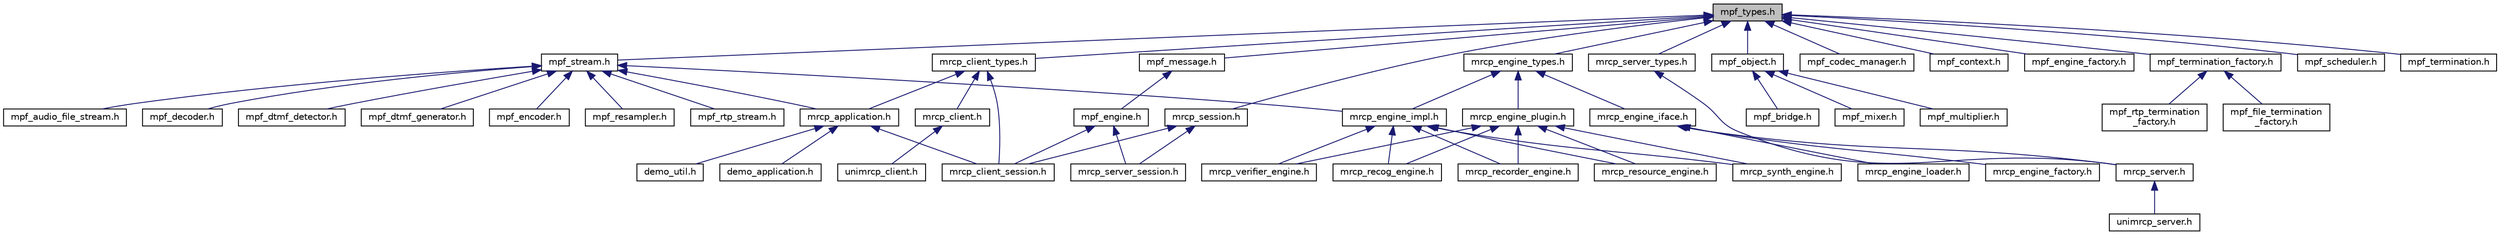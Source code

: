 digraph "mpf_types.h"
{
  edge [fontname="Helvetica",fontsize="10",labelfontname="Helvetica",labelfontsize="10"];
  node [fontname="Helvetica",fontsize="10",shape=record];
  Node9 [label="mpf_types.h",height=0.2,width=0.4,color="black", fillcolor="grey75", style="filled", fontcolor="black"];
  Node9 -> Node10 [dir="back",color="midnightblue",fontsize="10",style="solid",fontname="Helvetica"];
  Node10 [label="mpf_stream.h",height=0.2,width=0.4,color="black", fillcolor="white", style="filled",URL="$mpf__stream_8h.html",tooltip="MPF Bidirectional Stream. "];
  Node10 -> Node11 [dir="back",color="midnightblue",fontsize="10",style="solid",fontname="Helvetica"];
  Node11 [label="mpf_audio_file_stream.h",height=0.2,width=0.4,color="black", fillcolor="white", style="filled",URL="$mpf__audio__file__stream_8h.html",tooltip="MPF Audio FIle Stream. "];
  Node10 -> Node12 [dir="back",color="midnightblue",fontsize="10",style="solid",fontname="Helvetica"];
  Node12 [label="mpf_decoder.h",height=0.2,width=0.4,color="black", fillcolor="white", style="filled",URL="$mpf__decoder_8h.html",tooltip="MPF Stream Decoder. "];
  Node10 -> Node13 [dir="back",color="midnightblue",fontsize="10",style="solid",fontname="Helvetica"];
  Node13 [label="mpf_dtmf_detector.h",height=0.2,width=0.4,color="black", fillcolor="white", style="filled",URL="$mpf__dtmf__detector_8h.html",tooltip="DTMF detector. "];
  Node10 -> Node14 [dir="back",color="midnightblue",fontsize="10",style="solid",fontname="Helvetica"];
  Node14 [label="mpf_dtmf_generator.h",height=0.2,width=0.4,color="black", fillcolor="white", style="filled",URL="$mpf__dtmf__generator_8h.html",tooltip="DTMF generator. "];
  Node10 -> Node15 [dir="back",color="midnightblue",fontsize="10",style="solid",fontname="Helvetica"];
  Node15 [label="mpf_encoder.h",height=0.2,width=0.4,color="black", fillcolor="white", style="filled",URL="$mpf__encoder_8h.html",tooltip="MPF Stream Encoder. "];
  Node10 -> Node16 [dir="back",color="midnightblue",fontsize="10",style="solid",fontname="Helvetica"];
  Node16 [label="mpf_resampler.h",height=0.2,width=0.4,color="black", fillcolor="white", style="filled",URL="$mpf__resampler_8h.html",tooltip="MPF Stream Resampler. "];
  Node10 -> Node17 [dir="back",color="midnightblue",fontsize="10",style="solid",fontname="Helvetica"];
  Node17 [label="mpf_rtp_stream.h",height=0.2,width=0.4,color="black", fillcolor="white", style="filled",URL="$mpf__rtp__stream_8h.html",tooltip="MPF RTP Stream. "];
  Node10 -> Node18 [dir="back",color="midnightblue",fontsize="10",style="solid",fontname="Helvetica"];
  Node18 [label="mrcp_application.h",height=0.2,width=0.4,color="black", fillcolor="white", style="filled",URL="$mrcp__application_8h.html",tooltip="MRCP User Level Application Interface. "];
  Node18 -> Node19 [dir="back",color="midnightblue",fontsize="10",style="solid",fontname="Helvetica"];
  Node19 [label="mrcp_client_session.h",height=0.2,width=0.4,color="black", fillcolor="white", style="filled",URL="$mrcp__client__session_8h.html",tooltip="MRCP Client Session. "];
  Node18 -> Node20 [dir="back",color="midnightblue",fontsize="10",style="solid",fontname="Helvetica"];
  Node20 [label="demo_application.h",height=0.2,width=0.4,color="black", fillcolor="white", style="filled",URL="$demo__application_8h.html",tooltip="Demo MRCP Application. "];
  Node18 -> Node21 [dir="back",color="midnightblue",fontsize="10",style="solid",fontname="Helvetica"];
  Node21 [label="demo_util.h",height=0.2,width=0.4,color="black", fillcolor="white", style="filled",URL="$demo__util_8h.html",tooltip="Demo MRCP Utilities. "];
  Node10 -> Node22 [dir="back",color="midnightblue",fontsize="10",style="solid",fontname="Helvetica"];
  Node22 [label="mrcp_engine_impl.h",height=0.2,width=0.4,color="black", fillcolor="white", style="filled",URL="$mrcp__engine__impl_8h.html",tooltip="MRCP Engine Realization Interface (typically should be implemented in plugins) "];
  Node22 -> Node23 [dir="back",color="midnightblue",fontsize="10",style="solid",fontname="Helvetica"];
  Node23 [label="mrcp_recog_engine.h",height=0.2,width=0.4,color="black", fillcolor="white", style="filled",URL="$mrcp__recog__engine_8h.html",tooltip="Recognizer Engine Includes. "];
  Node22 -> Node24 [dir="back",color="midnightblue",fontsize="10",style="solid",fontname="Helvetica"];
  Node24 [label="mrcp_recorder_engine.h",height=0.2,width=0.4,color="black", fillcolor="white", style="filled",URL="$mrcp__recorder__engine_8h.html",tooltip="Recorder Engine Includes. "];
  Node22 -> Node25 [dir="back",color="midnightblue",fontsize="10",style="solid",fontname="Helvetica"];
  Node25 [label="mrcp_resource_engine.h",height=0.2,width=0.4,color="black", fillcolor="white", style="filled",URL="$mrcp__resource__engine_8h.html",tooltip="Legacy MRCP Resource Engine. "];
  Node22 -> Node26 [dir="back",color="midnightblue",fontsize="10",style="solid",fontname="Helvetica"];
  Node26 [label="mrcp_synth_engine.h",height=0.2,width=0.4,color="black", fillcolor="white", style="filled",URL="$mrcp__synth__engine_8h.html",tooltip="Synthesizer Engine Includes. "];
  Node22 -> Node27 [dir="back",color="midnightblue",fontsize="10",style="solid",fontname="Helvetica"];
  Node27 [label="mrcp_verifier_engine.h",height=0.2,width=0.4,color="black", fillcolor="white", style="filled",URL="$mrcp__verifier__engine_8h.html",tooltip="Verifier Engine Includes. "];
  Node9 -> Node28 [dir="back",color="midnightblue",fontsize="10",style="solid",fontname="Helvetica"];
  Node28 [label="mpf_object.h",height=0.2,width=0.4,color="black", fillcolor="white", style="filled",URL="$mpf__object_8h.html",tooltip="Media Processing Object Base (bridge, multiplexor, mixer, ...) "];
  Node28 -> Node29 [dir="back",color="midnightblue",fontsize="10",style="solid",fontname="Helvetica"];
  Node29 [label="mpf_bridge.h",height=0.2,width=0.4,color="black", fillcolor="white", style="filled",URL="$mpf__bridge_8h.html",tooltip="MPF Stream Bridge. "];
  Node28 -> Node30 [dir="back",color="midnightblue",fontsize="10",style="solid",fontname="Helvetica"];
  Node30 [label="mpf_mixer.h",height=0.2,width=0.4,color="black", fillcolor="white", style="filled",URL="$mpf__mixer_8h.html",tooltip="MPF Stream Mixer (n-sources, 1-sink) "];
  Node28 -> Node31 [dir="back",color="midnightblue",fontsize="10",style="solid",fontname="Helvetica"];
  Node31 [label="mpf_multiplier.h",height=0.2,width=0.4,color="black", fillcolor="white", style="filled",URL="$mpf__multiplier_8h.html",tooltip="MPF Stream Multiplier (1-source, n-sinks) "];
  Node9 -> Node32 [dir="back",color="midnightblue",fontsize="10",style="solid",fontname="Helvetica"];
  Node32 [label="mpf_codec_manager.h",height=0.2,width=0.4,color="black", fillcolor="white", style="filled",URL="$mpf__codec__manager_8h.html",tooltip="MPF Codec Manager. "];
  Node9 -> Node33 [dir="back",color="midnightblue",fontsize="10",style="solid",fontname="Helvetica"];
  Node33 [label="mpf_context.h",height=0.2,width=0.4,color="black", fillcolor="white", style="filled",URL="$mpf__context_8h.html",tooltip="MPF Context. "];
  Node9 -> Node34 [dir="back",color="midnightblue",fontsize="10",style="solid",fontname="Helvetica"];
  Node34 [label="mpf_message.h",height=0.2,width=0.4,color="black", fillcolor="white", style="filled",URL="$mpf__message_8h.html",tooltip="Media Processing Framework Message Definitions. "];
  Node34 -> Node35 [dir="back",color="midnightblue",fontsize="10",style="solid",fontname="Helvetica"];
  Node35 [label="mpf_engine.h",height=0.2,width=0.4,color="black", fillcolor="white", style="filled",URL="$mpf__engine_8h.html",tooltip="Media Processing Framework Engine. "];
  Node35 -> Node19 [dir="back",color="midnightblue",fontsize="10",style="solid",fontname="Helvetica"];
  Node35 -> Node36 [dir="back",color="midnightblue",fontsize="10",style="solid",fontname="Helvetica"];
  Node36 [label="mrcp_server_session.h",height=0.2,width=0.4,color="black", fillcolor="white", style="filled",URL="$mrcp__server__session_8h.html",tooltip="MRCP Server Session. "];
  Node9 -> Node37 [dir="back",color="midnightblue",fontsize="10",style="solid",fontname="Helvetica"];
  Node37 [label="mpf_engine_factory.h",height=0.2,width=0.4,color="black", fillcolor="white", style="filled",URL="$mpf__engine__factory_8h_source.html"];
  Node9 -> Node38 [dir="back",color="midnightblue",fontsize="10",style="solid",fontname="Helvetica"];
  Node38 [label="mpf_termination_factory.h",height=0.2,width=0.4,color="black", fillcolor="white", style="filled",URL="$mpf__termination__factory_8h.html",tooltip="MPF Termination Factory. "];
  Node38 -> Node39 [dir="back",color="midnightblue",fontsize="10",style="solid",fontname="Helvetica"];
  Node39 [label="mpf_file_termination\l_factory.h",height=0.2,width=0.4,color="black", fillcolor="white", style="filled",URL="$mpf__file__termination__factory_8h.html",tooltip="MPF File Termination Factory. "];
  Node38 -> Node40 [dir="back",color="midnightblue",fontsize="10",style="solid",fontname="Helvetica"];
  Node40 [label="mpf_rtp_termination\l_factory.h",height=0.2,width=0.4,color="black", fillcolor="white", style="filled",URL="$mpf__rtp__termination__factory_8h.html",tooltip="MPF RTP Termination Factory. "];
  Node9 -> Node41 [dir="back",color="midnightblue",fontsize="10",style="solid",fontname="Helvetica"];
  Node41 [label="mpf_scheduler.h",height=0.2,width=0.4,color="black", fillcolor="white", style="filled",URL="$mpf__scheduler_8h.html",tooltip="MPF Scheduler (High Resolution Clock for Media Processing and Timer) "];
  Node9 -> Node42 [dir="back",color="midnightblue",fontsize="10",style="solid",fontname="Helvetica"];
  Node42 [label="mpf_termination.h",height=0.2,width=0.4,color="black", fillcolor="white", style="filled",URL="$mpf__termination_8h.html",tooltip="MPF Termination. "];
  Node9 -> Node43 [dir="back",color="midnightblue",fontsize="10",style="solid",fontname="Helvetica"];
  Node43 [label="mrcp_client_types.h",height=0.2,width=0.4,color="black", fillcolor="white", style="filled",URL="$mrcp__client__types_8h.html",tooltip="MRCP Client Types. "];
  Node43 -> Node18 [dir="back",color="midnightblue",fontsize="10",style="solid",fontname="Helvetica"];
  Node43 -> Node44 [dir="back",color="midnightblue",fontsize="10",style="solid",fontname="Helvetica"];
  Node44 [label="mrcp_client.h",height=0.2,width=0.4,color="black", fillcolor="white", style="filled",URL="$mrcp__client_8h.html",tooltip="MRCP Client. "];
  Node44 -> Node45 [dir="back",color="midnightblue",fontsize="10",style="solid",fontname="Helvetica"];
  Node45 [label="unimrcp_client.h",height=0.2,width=0.4,color="black", fillcolor="white", style="filled",URL="$unimrcp__client_8h.html",tooltip="UniMRCP Client. "];
  Node43 -> Node19 [dir="back",color="midnightblue",fontsize="10",style="solid",fontname="Helvetica"];
  Node9 -> Node46 [dir="back",color="midnightblue",fontsize="10",style="solid",fontname="Helvetica"];
  Node46 [label="mrcp_engine_types.h",height=0.2,width=0.4,color="black", fillcolor="white", style="filled",URL="$mrcp__engine__types_8h.html",tooltip="MRCP Engine Types. "];
  Node46 -> Node47 [dir="back",color="midnightblue",fontsize="10",style="solid",fontname="Helvetica"];
  Node47 [label="mrcp_engine_iface.h",height=0.2,width=0.4,color="black", fillcolor="white", style="filled",URL="$mrcp__engine__iface_8h.html",tooltip="MRCP Engine User Interface (typically user is an MRCP server) "];
  Node47 -> Node48 [dir="back",color="midnightblue",fontsize="10",style="solid",fontname="Helvetica"];
  Node48 [label="mrcp_engine_factory.h",height=0.2,width=0.4,color="black", fillcolor="white", style="filled",URL="$mrcp__engine__factory_8h.html",tooltip="Factory of MRCP Engines. "];
  Node47 -> Node49 [dir="back",color="midnightblue",fontsize="10",style="solid",fontname="Helvetica"];
  Node49 [label="mrcp_engine_loader.h",height=0.2,width=0.4,color="black", fillcolor="white", style="filled",URL="$mrcp__engine__loader_8h.html",tooltip="Loader of plugins for MRCP engines. "];
  Node47 -> Node50 [dir="back",color="midnightblue",fontsize="10",style="solid",fontname="Helvetica"];
  Node50 [label="mrcp_server.h",height=0.2,width=0.4,color="black", fillcolor="white", style="filled",URL="$mrcp__server_8h.html",tooltip="MRCP Server. "];
  Node50 -> Node51 [dir="back",color="midnightblue",fontsize="10",style="solid",fontname="Helvetica"];
  Node51 [label="unimrcp_server.h",height=0.2,width=0.4,color="black", fillcolor="white", style="filled",URL="$unimrcp__server_8h.html",tooltip="UniMRCP Server. "];
  Node46 -> Node22 [dir="back",color="midnightblue",fontsize="10",style="solid",fontname="Helvetica"];
  Node46 -> Node52 [dir="back",color="midnightblue",fontsize="10",style="solid",fontname="Helvetica"];
  Node52 [label="mrcp_engine_plugin.h",height=0.2,width=0.4,color="black", fillcolor="white", style="filled",URL="$mrcp__engine__plugin_8h.html",tooltip="MRCP Engine Plugin. "];
  Node52 -> Node23 [dir="back",color="midnightblue",fontsize="10",style="solid",fontname="Helvetica"];
  Node52 -> Node24 [dir="back",color="midnightblue",fontsize="10",style="solid",fontname="Helvetica"];
  Node52 -> Node25 [dir="back",color="midnightblue",fontsize="10",style="solid",fontname="Helvetica"];
  Node52 -> Node26 [dir="back",color="midnightblue",fontsize="10",style="solid",fontname="Helvetica"];
  Node52 -> Node27 [dir="back",color="midnightblue",fontsize="10",style="solid",fontname="Helvetica"];
  Node9 -> Node53 [dir="back",color="midnightblue",fontsize="10",style="solid",fontname="Helvetica"];
  Node53 [label="mrcp_server_types.h",height=0.2,width=0.4,color="black", fillcolor="white", style="filled",URL="$mrcp__server__types_8h.html",tooltip="MRCP Server Types. "];
  Node53 -> Node50 [dir="back",color="midnightblue",fontsize="10",style="solid",fontname="Helvetica"];
  Node9 -> Node54 [dir="back",color="midnightblue",fontsize="10",style="solid",fontname="Helvetica"];
  Node54 [label="mrcp_session.h",height=0.2,width=0.4,color="black", fillcolor="white", style="filled",URL="$mrcp__session_8h.html",tooltip="Abstract MRCP Session. "];
  Node54 -> Node19 [dir="back",color="midnightblue",fontsize="10",style="solid",fontname="Helvetica"];
  Node54 -> Node36 [dir="back",color="midnightblue",fontsize="10",style="solid",fontname="Helvetica"];
}
